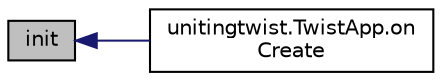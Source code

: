 digraph "init"
{
  edge [fontname="Helvetica",fontsize="10",labelfontname="Helvetica",labelfontsize="10"];
  node [fontname="Helvetica",fontsize="10",shape=record];
  rankdir="LR";
  Node13 [label="init",height=0.2,width=0.4,color="black", fillcolor="grey75", style="filled", fontcolor="black"];
  Node13 -> Node14 [dir="back",color="midnightblue",fontsize="10",style="solid",fontname="Helvetica"];
  Node14 [label="unitingtwist.TwistApp.on\lCreate",height=0.2,width=0.4,color="black", fillcolor="white", style="filled",URL="$classunitingtwist_1_1_twist_app.html#a664c1cf87598f75d568f4275bd61e074"];
}
